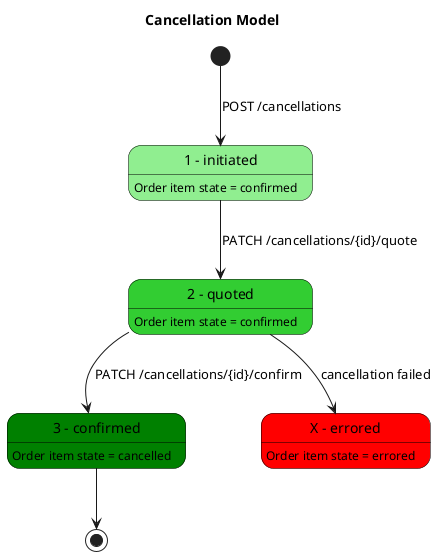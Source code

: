 @startuml

' in order to change this diagram, please got to http://www.planttext.com
skinparam state {
  StartColor Black
  EndColor Black
  BackgroundColor LightYellow
  BackgroundColor<<Initiated>> LightGreen
  BackgroundColor<<Quoted>> LimeGreen
  BackgroundColor<<Confirmed>> Green
  BackgroundColor<<Errored>> Red
  BorderColor Black
  FontName Impact
}
title Cancellation Model
state "1 - initiated" as Initiated<<Initiated>>
Initiated: Order item state = confirmed
state "2 - quoted" as Quoted <<Quoted>>
Quoted: Order item state = confirmed
state "3 - confirmed" as Confirmed <<Confirmed>>
Confirmed: Order item state = cancelled    
state "X - errored" as Errored <<Errored>>
Errored: Order item state = errored    

' non nominal case
Quoted --> Errored : cancellation failed

[*] -down->Initiated: POST /cancellations
Initiated -down-> Quoted : PATCH /cancellations/{id}/quote
Quoted -down-> Confirmed : PATCH /cancellations/{id}/confirm
Confirmed -down-> [*]

@enduml
